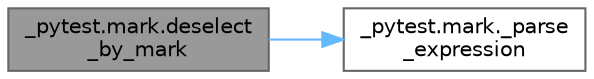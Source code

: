 digraph "_pytest.mark.deselect_by_mark"
{
 // LATEX_PDF_SIZE
  bgcolor="transparent";
  edge [fontname=Helvetica,fontsize=10,labelfontname=Helvetica,labelfontsize=10];
  node [fontname=Helvetica,fontsize=10,shape=box,height=0.2,width=0.4];
  rankdir="LR";
  Node1 [id="Node000001",label="_pytest.mark.deselect\l_by_mark",height=0.2,width=0.4,color="gray40", fillcolor="grey60", style="filled", fontcolor="black",tooltip=" "];
  Node1 -> Node2 [id="edge1_Node000001_Node000002",color="steelblue1",style="solid",tooltip=" "];
  Node2 [id="Node000002",label="_pytest.mark._parse\l_expression",height=0.2,width=0.4,color="grey40", fillcolor="white", style="filled",URL="$namespace__pytest_1_1mark.html#acbbc3cb28ff98a76518f72f281aa486a",tooltip=" "];
}
